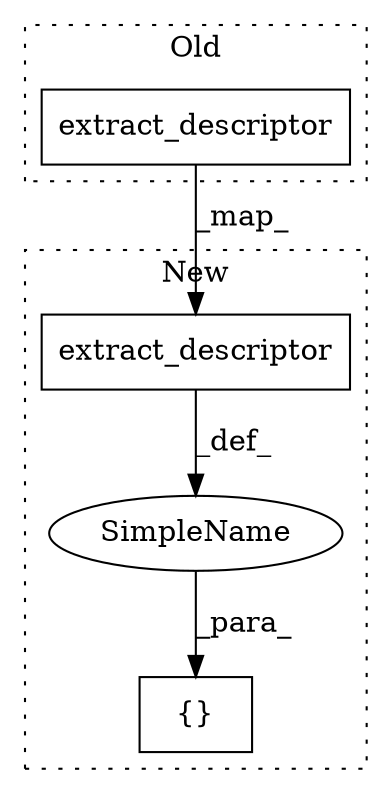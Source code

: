 digraph G {
subgraph cluster0 {
1 [label="extract_descriptor" a="32" s="754" l="20" shape="box"];
label = "Old";
style="dotted";
}
subgraph cluster1 {
2 [label="extract_descriptor" a="32" s="764" l="20" shape="box"];
3 [label="{}" a="4" s="732,784" l="1,1" shape="box"];
4 [label="SimpleName" a="42" s="" l="" shape="ellipse"];
label = "New";
style="dotted";
}
1 -> 2 [label="_map_"];
2 -> 4 [label="_def_"];
4 -> 3 [label="_para_"];
}